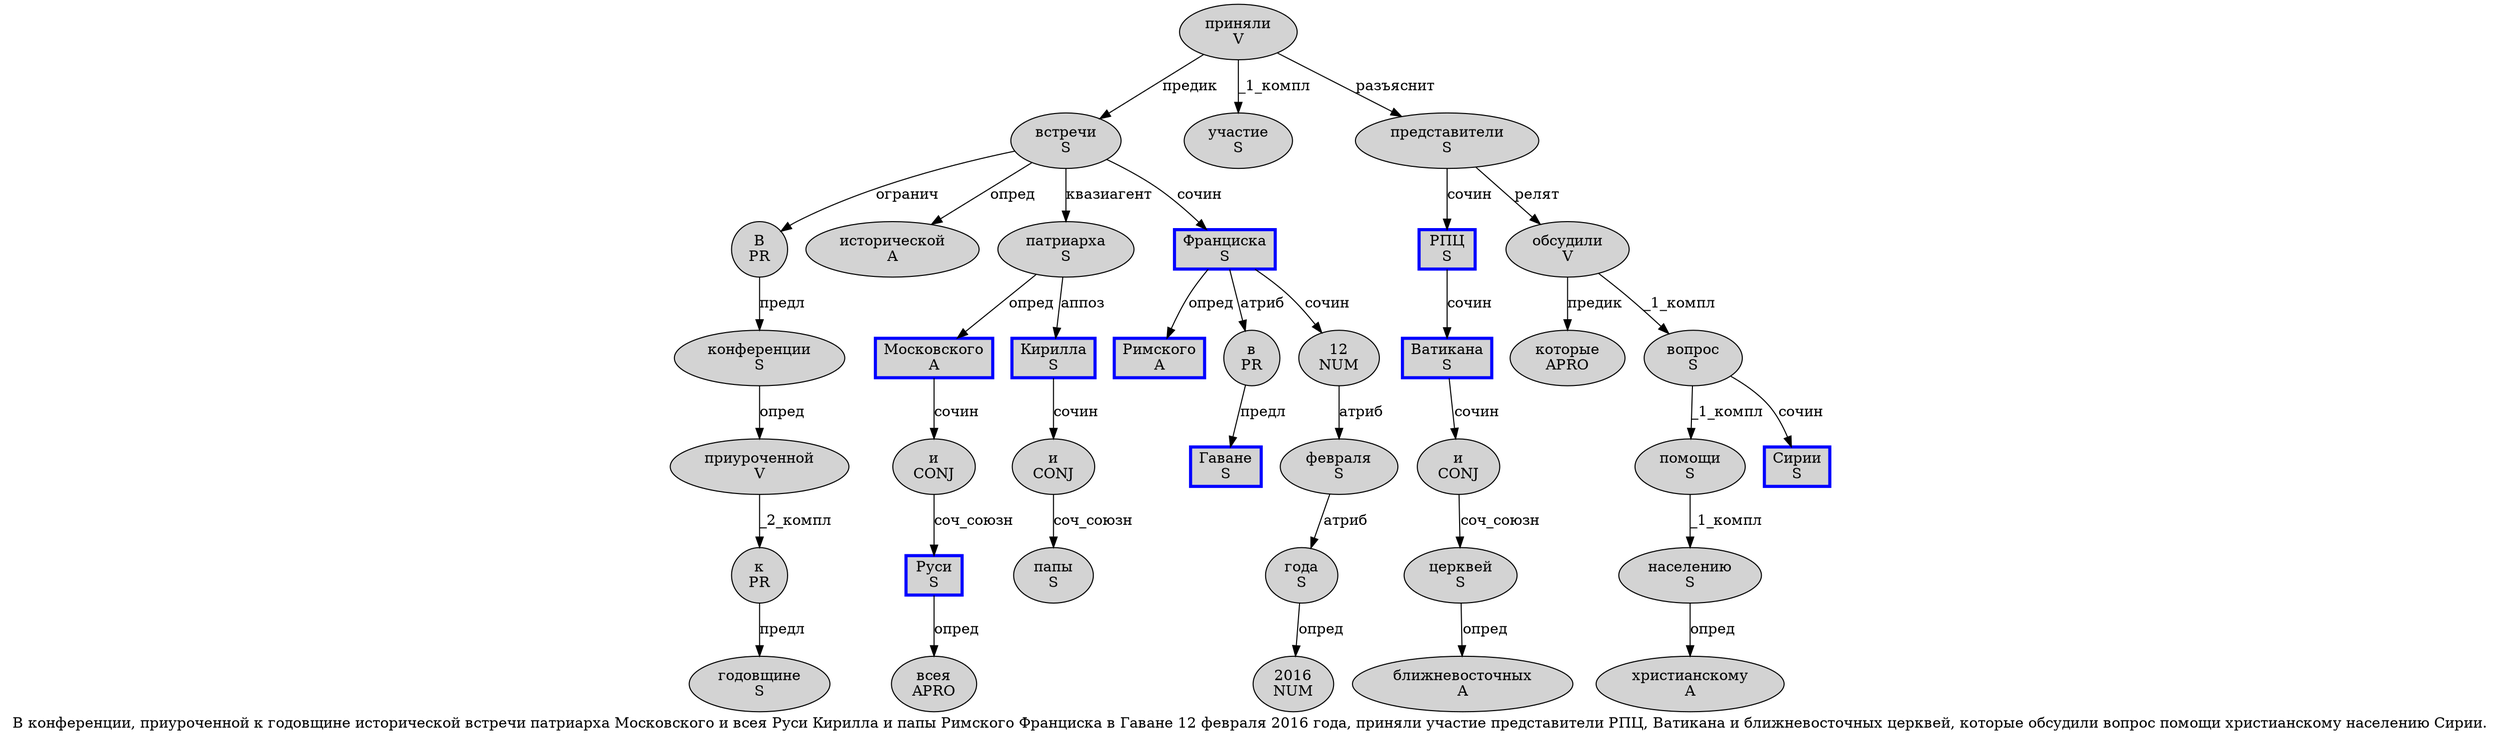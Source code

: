 digraph SENTENCE_484 {
	graph [label="В конференции, приуроченной к годовщине исторической встречи патриарха Московского и всея Руси Кирилла и папы Римского Франциска в Гаване 12 февраля 2016 года, приняли участие представители РПЦ, Ватикана и ближневосточных церквей, которые обсудили вопрос помощи христианскому населению Сирии."]
	node [style=filled]
		0 [label="В
PR" color="" fillcolor=lightgray penwidth=1 shape=ellipse]
		1 [label="конференции
S" color="" fillcolor=lightgray penwidth=1 shape=ellipse]
		3 [label="приуроченной
V" color="" fillcolor=lightgray penwidth=1 shape=ellipse]
		4 [label="к
PR" color="" fillcolor=lightgray penwidth=1 shape=ellipse]
		5 [label="годовщине
S" color="" fillcolor=lightgray penwidth=1 shape=ellipse]
		6 [label="исторической
A" color="" fillcolor=lightgray penwidth=1 shape=ellipse]
		7 [label="встречи
S" color="" fillcolor=lightgray penwidth=1 shape=ellipse]
		8 [label="патриарха
S" color="" fillcolor=lightgray penwidth=1 shape=ellipse]
		9 [label="Московского
A" color=blue fillcolor=lightgray penwidth=3 shape=box]
		10 [label="и
CONJ" color="" fillcolor=lightgray penwidth=1 shape=ellipse]
		11 [label="всея
APRO" color="" fillcolor=lightgray penwidth=1 shape=ellipse]
		12 [label="Руси
S" color=blue fillcolor=lightgray penwidth=3 shape=box]
		13 [label="Кирилла
S" color=blue fillcolor=lightgray penwidth=3 shape=box]
		14 [label="и
CONJ" color="" fillcolor=lightgray penwidth=1 shape=ellipse]
		15 [label="папы
S" color="" fillcolor=lightgray penwidth=1 shape=ellipse]
		16 [label="Римского
A" color=blue fillcolor=lightgray penwidth=3 shape=box]
		17 [label="Франциска
S" color=blue fillcolor=lightgray penwidth=3 shape=box]
		18 [label="в
PR" color="" fillcolor=lightgray penwidth=1 shape=ellipse]
		19 [label="Гаване
S" color=blue fillcolor=lightgray penwidth=3 shape=box]
		20 [label="12
NUM" color="" fillcolor=lightgray penwidth=1 shape=ellipse]
		21 [label="февраля
S" color="" fillcolor=lightgray penwidth=1 shape=ellipse]
		22 [label="2016
NUM" color="" fillcolor=lightgray penwidth=1 shape=ellipse]
		23 [label="года
S" color="" fillcolor=lightgray penwidth=1 shape=ellipse]
		25 [label="приняли
V" color="" fillcolor=lightgray penwidth=1 shape=ellipse]
		26 [label="участие
S" color="" fillcolor=lightgray penwidth=1 shape=ellipse]
		27 [label="представители
S" color="" fillcolor=lightgray penwidth=1 shape=ellipse]
		28 [label="РПЦ
S" color=blue fillcolor=lightgray penwidth=3 shape=box]
		30 [label="Ватикана
S" color=blue fillcolor=lightgray penwidth=3 shape=box]
		31 [label="и
CONJ" color="" fillcolor=lightgray penwidth=1 shape=ellipse]
		32 [label="ближневосточных
A" color="" fillcolor=lightgray penwidth=1 shape=ellipse]
		33 [label="церквей
S" color="" fillcolor=lightgray penwidth=1 shape=ellipse]
		35 [label="которые
APRO" color="" fillcolor=lightgray penwidth=1 shape=ellipse]
		36 [label="обсудили
V" color="" fillcolor=lightgray penwidth=1 shape=ellipse]
		37 [label="вопрос
S" color="" fillcolor=lightgray penwidth=1 shape=ellipse]
		38 [label="помощи
S" color="" fillcolor=lightgray penwidth=1 shape=ellipse]
		39 [label="христианскому
A" color="" fillcolor=lightgray penwidth=1 shape=ellipse]
		40 [label="населению
S" color="" fillcolor=lightgray penwidth=1 shape=ellipse]
		41 [label="Сирии
S" color=blue fillcolor=lightgray penwidth=3 shape=box]
			12 -> 11 [label="опред"]
			40 -> 39 [label="опред"]
			3 -> 4 [label="_2_компл"]
			25 -> 7 [label="предик"]
			25 -> 26 [label="_1_компл"]
			25 -> 27 [label="разъяснит"]
			13 -> 14 [label="сочин"]
			8 -> 9 [label="опред"]
			8 -> 13 [label="аппоз"]
			7 -> 0 [label="огранич"]
			7 -> 6 [label="опред"]
			7 -> 8 [label="квазиагент"]
			7 -> 17 [label="сочин"]
			21 -> 23 [label="атриб"]
			20 -> 21 [label="атриб"]
			14 -> 15 [label="соч_союзн"]
			17 -> 16 [label="опред"]
			17 -> 18 [label="атриб"]
			17 -> 20 [label="сочин"]
			1 -> 3 [label="опред"]
			28 -> 30 [label="сочин"]
			10 -> 12 [label="соч_союзн"]
			0 -> 1 [label="предл"]
			4 -> 5 [label="предл"]
			9 -> 10 [label="сочин"]
			37 -> 38 [label="_1_компл"]
			37 -> 41 [label="сочин"]
			38 -> 40 [label="_1_компл"]
			36 -> 35 [label="предик"]
			36 -> 37 [label="_1_компл"]
			33 -> 32 [label="опред"]
			31 -> 33 [label="соч_союзн"]
			23 -> 22 [label="опред"]
			30 -> 31 [label="сочин"]
			18 -> 19 [label="предл"]
			27 -> 28 [label="сочин"]
			27 -> 36 [label="релят"]
}